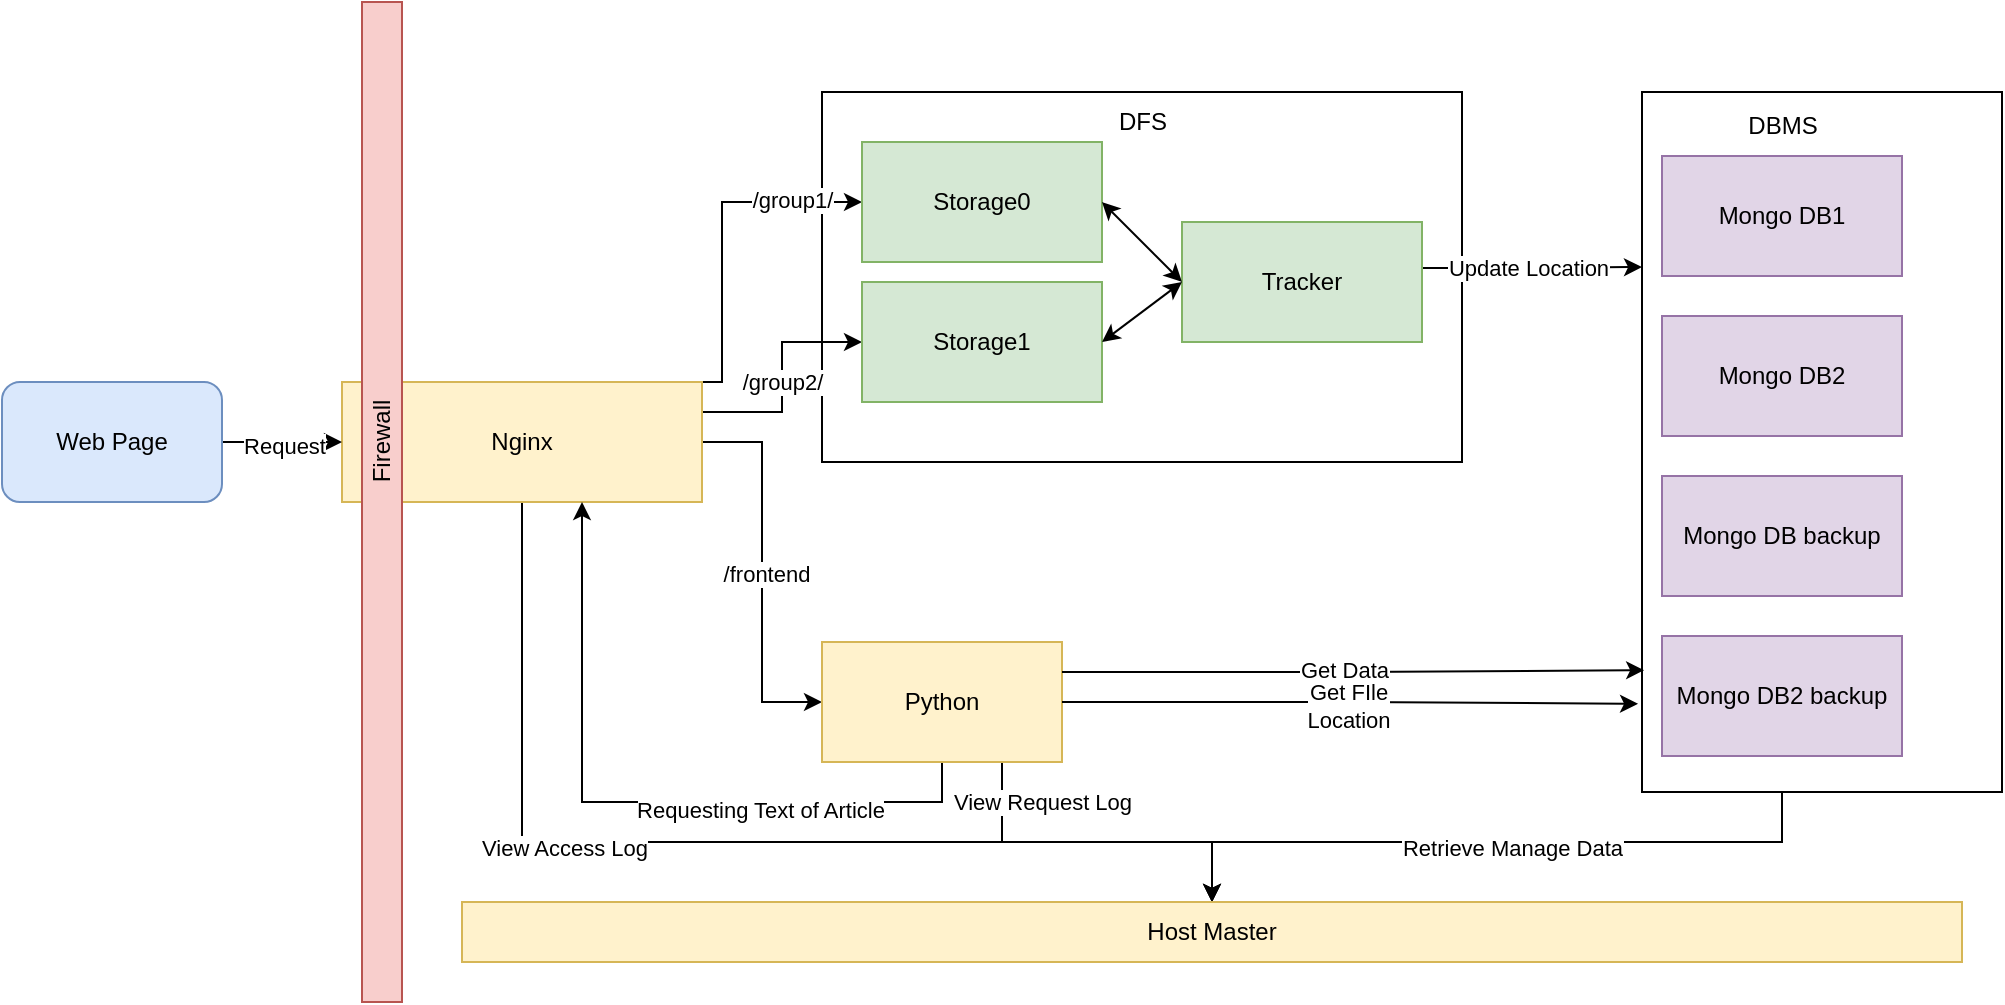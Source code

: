<mxfile version="22.1.16" type="device">
  <diagram name="Page-1" id="GgEGTPEN-qeT1vFl0a_V">
    <mxGraphModel dx="1921" dy="1022" grid="1" gridSize="10" guides="1" tooltips="1" connect="1" arrows="1" fold="1" page="1" pageScale="1" pageWidth="850" pageHeight="1100" math="0" shadow="0">
      <root>
        <mxCell id="0" />
        <mxCell id="1" parent="0" />
        <mxCell id="H_1t4GFyT1GPn1eItKTf-36" value="" style="rounded=0;whiteSpace=wrap;html=1;" vertex="1" parent="1">
          <mxGeometry x="440" y="145" width="320" height="185" as="geometry" />
        </mxCell>
        <mxCell id="H_1t4GFyT1GPn1eItKTf-40" style="edgeStyle=orthogonalEdgeStyle;rounded=0;orthogonalLoop=1;jettySize=auto;html=1;exitX=0.5;exitY=1;exitDx=0;exitDy=0;entryX=0.5;entryY=0;entryDx=0;entryDy=0;" edge="1" parent="1" source="H_1t4GFyT1GPn1eItKTf-24" target="H_1t4GFyT1GPn1eItKTf-35">
          <mxGeometry relative="1" as="geometry">
            <Array as="points">
              <mxPoint x="920" y="520" />
              <mxPoint x="635" y="520" />
            </Array>
          </mxGeometry>
        </mxCell>
        <mxCell id="H_1t4GFyT1GPn1eItKTf-41" value="Retrieve Manage Data" style="edgeLabel;html=1;align=center;verticalAlign=middle;resizable=0;points=[];" vertex="1" connectable="0" parent="H_1t4GFyT1GPn1eItKTf-40">
          <mxGeometry x="0.003" y="3" relative="1" as="geometry">
            <mxPoint as="offset" />
          </mxGeometry>
        </mxCell>
        <mxCell id="H_1t4GFyT1GPn1eItKTf-24" value="" style="rounded=0;whiteSpace=wrap;html=1;" vertex="1" parent="1">
          <mxGeometry x="850" y="145" width="180" height="350" as="geometry" />
        </mxCell>
        <mxCell id="H_1t4GFyT1GPn1eItKTf-5" style="edgeStyle=orthogonalEdgeStyle;rounded=0;orthogonalLoop=1;jettySize=auto;html=1;exitX=1;exitY=0.5;exitDx=0;exitDy=0;entryX=0;entryY=0.5;entryDx=0;entryDy=0;" edge="1" parent="1" source="H_1t4GFyT1GPn1eItKTf-1" target="H_1t4GFyT1GPn1eItKTf-2">
          <mxGeometry relative="1" as="geometry" />
        </mxCell>
        <mxCell id="H_1t4GFyT1GPn1eItKTf-6" value="/frontend" style="edgeLabel;html=1;align=center;verticalAlign=middle;resizable=0;points=[];" vertex="1" connectable="0" parent="H_1t4GFyT1GPn1eItKTf-5">
          <mxGeometry x="0.011" y="2" relative="1" as="geometry">
            <mxPoint as="offset" />
          </mxGeometry>
        </mxCell>
        <mxCell id="H_1t4GFyT1GPn1eItKTf-10" style="edgeStyle=orthogonalEdgeStyle;rounded=0;orthogonalLoop=1;jettySize=auto;html=1;exitX=1;exitY=0.25;exitDx=0;exitDy=0;entryX=0;entryY=0.5;entryDx=0;entryDy=0;" edge="1" parent="1" source="H_1t4GFyT1GPn1eItKTf-1" target="H_1t4GFyT1GPn1eItKTf-9">
          <mxGeometry relative="1" as="geometry" />
        </mxCell>
        <mxCell id="H_1t4GFyT1GPn1eItKTf-12" value="/group2/" style="edgeLabel;html=1;align=center;verticalAlign=middle;resizable=0;points=[];" vertex="1" connectable="0" parent="H_1t4GFyT1GPn1eItKTf-10">
          <mxGeometry x="-0.032" relative="1" as="geometry">
            <mxPoint as="offset" />
          </mxGeometry>
        </mxCell>
        <mxCell id="H_1t4GFyT1GPn1eItKTf-11" style="edgeStyle=orthogonalEdgeStyle;rounded=0;orthogonalLoop=1;jettySize=auto;html=1;exitX=1;exitY=0;exitDx=0;exitDy=0;entryX=0;entryY=0.5;entryDx=0;entryDy=0;" edge="1" parent="1" source="H_1t4GFyT1GPn1eItKTf-1" target="H_1t4GFyT1GPn1eItKTf-8">
          <mxGeometry relative="1" as="geometry">
            <Array as="points">
              <mxPoint x="390" y="290" />
              <mxPoint x="390" y="200" />
            </Array>
          </mxGeometry>
        </mxCell>
        <mxCell id="H_1t4GFyT1GPn1eItKTf-13" value="/group1/" style="edgeLabel;html=1;align=center;verticalAlign=middle;resizable=0;points=[];" vertex="1" connectable="0" parent="H_1t4GFyT1GPn1eItKTf-11">
          <mxGeometry x="0.587" y="1" relative="1" as="geometry">
            <mxPoint as="offset" />
          </mxGeometry>
        </mxCell>
        <mxCell id="H_1t4GFyT1GPn1eItKTf-44" style="edgeStyle=orthogonalEdgeStyle;rounded=0;orthogonalLoop=1;jettySize=auto;html=1;exitX=0.25;exitY=1;exitDx=0;exitDy=0;" edge="1" parent="1" source="H_1t4GFyT1GPn1eItKTf-1" target="H_1t4GFyT1GPn1eItKTf-35">
          <mxGeometry relative="1" as="geometry">
            <Array as="points">
              <mxPoint x="290" y="520" />
              <mxPoint x="635" y="520" />
            </Array>
          </mxGeometry>
        </mxCell>
        <mxCell id="H_1t4GFyT1GPn1eItKTf-45" value="View Access Log" style="edgeLabel;html=1;align=center;verticalAlign=middle;resizable=0;points=[];" vertex="1" connectable="0" parent="H_1t4GFyT1GPn1eItKTf-44">
          <mxGeometry x="-0.2" y="-3" relative="1" as="geometry">
            <mxPoint as="offset" />
          </mxGeometry>
        </mxCell>
        <mxCell id="H_1t4GFyT1GPn1eItKTf-1" value="Nginx" style="rounded=0;whiteSpace=wrap;html=1;fillColor=#fff2cc;strokeColor=#d6b656;" vertex="1" parent="1">
          <mxGeometry x="200" y="290" width="180" height="60" as="geometry" />
        </mxCell>
        <mxCell id="H_1t4GFyT1GPn1eItKTf-18" style="edgeStyle=orthogonalEdgeStyle;rounded=0;orthogonalLoop=1;jettySize=auto;html=1;exitX=0.5;exitY=1;exitDx=0;exitDy=0;" edge="1" parent="1" source="H_1t4GFyT1GPn1eItKTf-2" target="H_1t4GFyT1GPn1eItKTf-1">
          <mxGeometry relative="1" as="geometry">
            <Array as="points">
              <mxPoint x="500" y="500" />
              <mxPoint x="320" y="500" />
            </Array>
          </mxGeometry>
        </mxCell>
        <mxCell id="H_1t4GFyT1GPn1eItKTf-19" value="Requesting Text of Article" style="edgeLabel;html=1;align=center;verticalAlign=middle;resizable=0;points=[];" vertex="1" connectable="0" parent="H_1t4GFyT1GPn1eItKTf-18">
          <mxGeometry x="-0.366" y="4" relative="1" as="geometry">
            <mxPoint as="offset" />
          </mxGeometry>
        </mxCell>
        <mxCell id="H_1t4GFyT1GPn1eItKTf-42" style="edgeStyle=orthogonalEdgeStyle;rounded=0;orthogonalLoop=1;jettySize=auto;html=1;exitX=0.75;exitY=1;exitDx=0;exitDy=0;entryX=0.5;entryY=0;entryDx=0;entryDy=0;" edge="1" parent="1" source="H_1t4GFyT1GPn1eItKTf-2" target="H_1t4GFyT1GPn1eItKTf-35">
          <mxGeometry relative="1" as="geometry">
            <Array as="points">
              <mxPoint x="530" y="520" />
              <mxPoint x="635" y="520" />
            </Array>
          </mxGeometry>
        </mxCell>
        <mxCell id="H_1t4GFyT1GPn1eItKTf-43" value="View Request Log" style="edgeLabel;html=1;align=center;verticalAlign=middle;resizable=0;points=[];" vertex="1" connectable="0" parent="H_1t4GFyT1GPn1eItKTf-42">
          <mxGeometry x="-0.314" y="1" relative="1" as="geometry">
            <mxPoint y="-19" as="offset" />
          </mxGeometry>
        </mxCell>
        <mxCell id="H_1t4GFyT1GPn1eItKTf-2" value="Python" style="rounded=0;whiteSpace=wrap;html=1;fillColor=#fff2cc;strokeColor=#d6b656;" vertex="1" parent="1">
          <mxGeometry x="440" y="420" width="120" height="60" as="geometry" />
        </mxCell>
        <mxCell id="H_1t4GFyT1GPn1eItKTf-31" style="edgeStyle=orthogonalEdgeStyle;rounded=0;orthogonalLoop=1;jettySize=auto;html=1;entryX=0;entryY=0.5;entryDx=0;entryDy=0;" edge="1" parent="1" source="H_1t4GFyT1GPn1eItKTf-4" target="H_1t4GFyT1GPn1eItKTf-1">
          <mxGeometry relative="1" as="geometry" />
        </mxCell>
        <mxCell id="H_1t4GFyT1GPn1eItKTf-32" value="Request" style="edgeLabel;html=1;align=center;verticalAlign=middle;resizable=0;points=[];" vertex="1" connectable="0" parent="H_1t4GFyT1GPn1eItKTf-31">
          <mxGeometry x="0.029" y="-2" relative="1" as="geometry">
            <mxPoint as="offset" />
          </mxGeometry>
        </mxCell>
        <mxCell id="H_1t4GFyT1GPn1eItKTf-4" value="Web Page" style="rounded=1;whiteSpace=wrap;html=1;fillColor=#dae8fc;strokeColor=#6c8ebf;" vertex="1" parent="1">
          <mxGeometry x="30" y="290" width="110" height="60" as="geometry" />
        </mxCell>
        <mxCell id="H_1t4GFyT1GPn1eItKTf-28" style="edgeStyle=orthogonalEdgeStyle;rounded=0;orthogonalLoop=1;jettySize=auto;html=1;exitX=1;exitY=0.383;exitDx=0;exitDy=0;entryX=0;entryY=0.25;entryDx=0;entryDy=0;exitPerimeter=0;" edge="1" parent="1" source="H_1t4GFyT1GPn1eItKTf-15" target="H_1t4GFyT1GPn1eItKTf-24">
          <mxGeometry relative="1" as="geometry" />
        </mxCell>
        <mxCell id="H_1t4GFyT1GPn1eItKTf-29" value="Update Location" style="edgeLabel;html=1;align=center;verticalAlign=middle;resizable=0;points=[];" vertex="1" connectable="0" parent="H_1t4GFyT1GPn1eItKTf-28">
          <mxGeometry x="-0.044" relative="1" as="geometry">
            <mxPoint as="offset" />
          </mxGeometry>
        </mxCell>
        <mxCell id="H_1t4GFyT1GPn1eItKTf-20" value="Mongo DB1" style="rounded=0;whiteSpace=wrap;html=1;fillColor=#e1d5e7;strokeColor=#9673a6;" vertex="1" parent="1">
          <mxGeometry x="860" y="177" width="120" height="60" as="geometry" />
        </mxCell>
        <mxCell id="H_1t4GFyT1GPn1eItKTf-21" value="Mongo DB2" style="rounded=0;whiteSpace=wrap;html=1;fillColor=#e1d5e7;strokeColor=#9673a6;" vertex="1" parent="1">
          <mxGeometry x="860" y="257" width="120" height="60" as="geometry" />
        </mxCell>
        <mxCell id="H_1t4GFyT1GPn1eItKTf-22" value="Mongo DB backup" style="rounded=0;whiteSpace=wrap;html=1;fillColor=#e1d5e7;strokeColor=#9673a6;" vertex="1" parent="1">
          <mxGeometry x="860" y="337" width="120" height="60" as="geometry" />
        </mxCell>
        <mxCell id="H_1t4GFyT1GPn1eItKTf-23" value="Mongo DB2 backup" style="rounded=0;whiteSpace=wrap;html=1;fillColor=#e1d5e7;strokeColor=#9673a6;" vertex="1" parent="1">
          <mxGeometry x="860" y="417" width="120" height="60" as="geometry" />
        </mxCell>
        <mxCell id="H_1t4GFyT1GPn1eItKTf-26" style="edgeStyle=orthogonalEdgeStyle;rounded=0;orthogonalLoop=1;jettySize=auto;html=1;exitX=1;exitY=0.5;exitDx=0;exitDy=0;entryX=-0.011;entryY=0.874;entryDx=0;entryDy=0;entryPerimeter=0;" edge="1" parent="1" source="H_1t4GFyT1GPn1eItKTf-2" target="H_1t4GFyT1GPn1eItKTf-24">
          <mxGeometry relative="1" as="geometry" />
        </mxCell>
        <mxCell id="H_1t4GFyT1GPn1eItKTf-27" value="Get FIle&lt;br&gt;Location" style="edgeLabel;html=1;align=center;verticalAlign=middle;resizable=0;points=[];" vertex="1" connectable="0" parent="H_1t4GFyT1GPn1eItKTf-26">
          <mxGeometry x="-0.012" y="-2" relative="1" as="geometry">
            <mxPoint as="offset" />
          </mxGeometry>
        </mxCell>
        <mxCell id="H_1t4GFyT1GPn1eItKTf-33" style="edgeStyle=orthogonalEdgeStyle;rounded=0;orthogonalLoop=1;jettySize=auto;html=1;exitX=1;exitY=0.25;exitDx=0;exitDy=0;entryX=0.006;entryY=0.826;entryDx=0;entryDy=0;entryPerimeter=0;" edge="1" parent="1" source="H_1t4GFyT1GPn1eItKTf-2" target="H_1t4GFyT1GPn1eItKTf-24">
          <mxGeometry relative="1" as="geometry" />
        </mxCell>
        <mxCell id="H_1t4GFyT1GPn1eItKTf-34" value="Get Data" style="edgeLabel;html=1;align=center;verticalAlign=middle;resizable=0;points=[];" vertex="1" connectable="0" parent="H_1t4GFyT1GPn1eItKTf-33">
          <mxGeometry x="-0.034" y="1" relative="1" as="geometry">
            <mxPoint as="offset" />
          </mxGeometry>
        </mxCell>
        <mxCell id="H_1t4GFyT1GPn1eItKTf-35" value="Host Master" style="rounded=0;whiteSpace=wrap;html=1;fillColor=#fff2cc;strokeColor=#d6b656;" vertex="1" parent="1">
          <mxGeometry x="260" y="550" width="750" height="30" as="geometry" />
        </mxCell>
        <mxCell id="H_1t4GFyT1GPn1eItKTf-37" value="DBMS" style="text;html=1;align=center;verticalAlign=middle;resizable=0;points=[];autosize=1;strokeColor=none;fillColor=none;" vertex="1" parent="1">
          <mxGeometry x="890" y="147" width="60" height="30" as="geometry" />
        </mxCell>
        <mxCell id="H_1t4GFyT1GPn1eItKTf-38" value="DFS" style="text;html=1;align=center;verticalAlign=middle;resizable=0;points=[];autosize=1;strokeColor=none;fillColor=none;" vertex="1" parent="1">
          <mxGeometry x="575" y="145" width="50" height="30" as="geometry" />
        </mxCell>
        <mxCell id="H_1t4GFyT1GPn1eItKTf-8" value="Storage0" style="rounded=0;whiteSpace=wrap;html=1;fillColor=#d5e8d4;strokeColor=#82b366;" vertex="1" parent="1">
          <mxGeometry x="460" y="170" width="120" height="60" as="geometry" />
        </mxCell>
        <mxCell id="H_1t4GFyT1GPn1eItKTf-9" value="Storage1" style="rounded=0;whiteSpace=wrap;html=1;fillColor=#d5e8d4;strokeColor=#82b366;" vertex="1" parent="1">
          <mxGeometry x="460" y="240" width="120" height="60" as="geometry" />
        </mxCell>
        <mxCell id="H_1t4GFyT1GPn1eItKTf-15" value="Tracker" style="rounded=0;whiteSpace=wrap;html=1;fillColor=#d5e8d4;strokeColor=#82b366;" vertex="1" parent="1">
          <mxGeometry x="620" y="210" width="120" height="60" as="geometry" />
        </mxCell>
        <mxCell id="H_1t4GFyT1GPn1eItKTf-16" value="" style="endArrow=classic;startArrow=classic;html=1;rounded=0;exitX=1;exitY=0.5;exitDx=0;exitDy=0;entryX=0;entryY=0.5;entryDx=0;entryDy=0;" edge="1" parent="1" source="H_1t4GFyT1GPn1eItKTf-8" target="H_1t4GFyT1GPn1eItKTf-15">
          <mxGeometry width="50" height="50" relative="1" as="geometry">
            <mxPoint x="610" y="480" as="sourcePoint" />
            <mxPoint x="660" y="430" as="targetPoint" />
          </mxGeometry>
        </mxCell>
        <mxCell id="H_1t4GFyT1GPn1eItKTf-17" value="" style="endArrow=classic;startArrow=classic;html=1;rounded=0;exitX=1;exitY=0.5;exitDx=0;exitDy=0;entryX=0;entryY=0.5;entryDx=0;entryDy=0;" edge="1" parent="1" source="H_1t4GFyT1GPn1eItKTf-9" target="H_1t4GFyT1GPn1eItKTf-15">
          <mxGeometry width="50" height="50" relative="1" as="geometry">
            <mxPoint x="630" y="470" as="sourcePoint" />
            <mxPoint x="680" y="420" as="targetPoint" />
          </mxGeometry>
        </mxCell>
        <mxCell id="H_1t4GFyT1GPn1eItKTf-46" value="" style="rounded=0;whiteSpace=wrap;html=1;fillColor=#f8cecc;strokeColor=#b85450;" vertex="1" parent="1">
          <mxGeometry x="210" y="100" width="20" height="500" as="geometry" />
        </mxCell>
        <mxCell id="H_1t4GFyT1GPn1eItKTf-47" value="Firewall" style="text;html=1;align=center;verticalAlign=middle;resizable=0;points=[];autosize=1;strokeColor=none;fillColor=none;rotation=-90;" vertex="1" parent="1">
          <mxGeometry x="190" y="305" width="60" height="30" as="geometry" />
        </mxCell>
      </root>
    </mxGraphModel>
  </diagram>
</mxfile>
